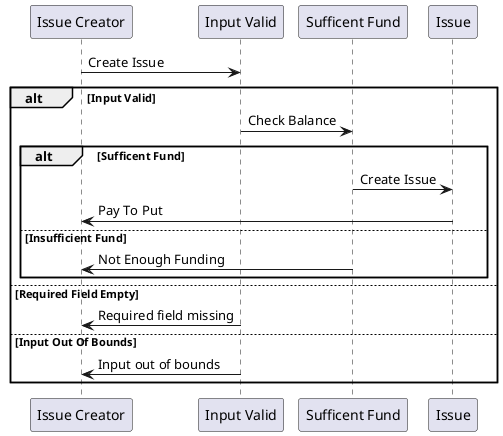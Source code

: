 @startuml "UC10 Create Issue"
"Issue Creator" -> "Input Valid": Create Issue

alt Input Valid

    "Input Valid" -> "Sufficent Fund": Check Balance

    alt Sufficent Fund
        "Sufficent Fund" -> Issue: Create Issue
        "Issue" -> "Issue Creator": Pay To Put
    else Insufficient Fund
        "Sufficent Fund" -> "Issue Creator" : Not Enough Funding
    end

else Required Field Empty

    "Input Valid" -> "Issue Creator": Required field missing

else Input Out Of Bounds

   "Input Valid" -> "Issue Creator": Input out of bounds

end

@enduml
